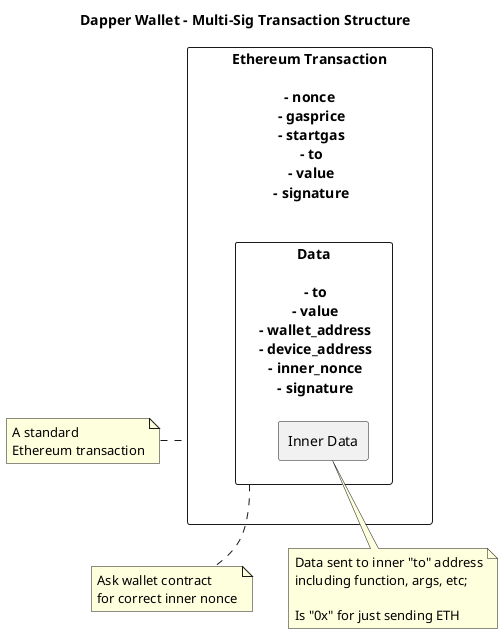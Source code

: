 @startuml

title Dapper Wallet - Multi-Sig Transaction Structure


' object Outer {
'     nonce = unqiue per tx per user
'     gasprice = price of gas for this tx
'     startgas = upper limit of gas to use
'     to = destination of the tx
'     value = amount of ETH sent
'     singature = signature of this Tx
'     ' object Data as data {
'     '     name = "hello"
'     ' }
' }

rectangle "Ethereum Transaction\n\n - nonce \n - gasprice\n - startgas\n - to\n - value\n - signature" as outer {
    rectangle "Data\n\n - to\n - value\n - wallet_address\n - device_address\n - inner_nonce\n - signature" as data {
        rectangle "Inner Data" as inner {
        }
    }
}

note left of outer: A standard\nEthereum transaction
note bottom of data: Ask wallet contract\nfor correct inner nonce
note bottom of inner: Data sent to inner "to" address\nincluding function, args, etc;\n\nIs "0x" for just sending ETH

@enduml

@enduml